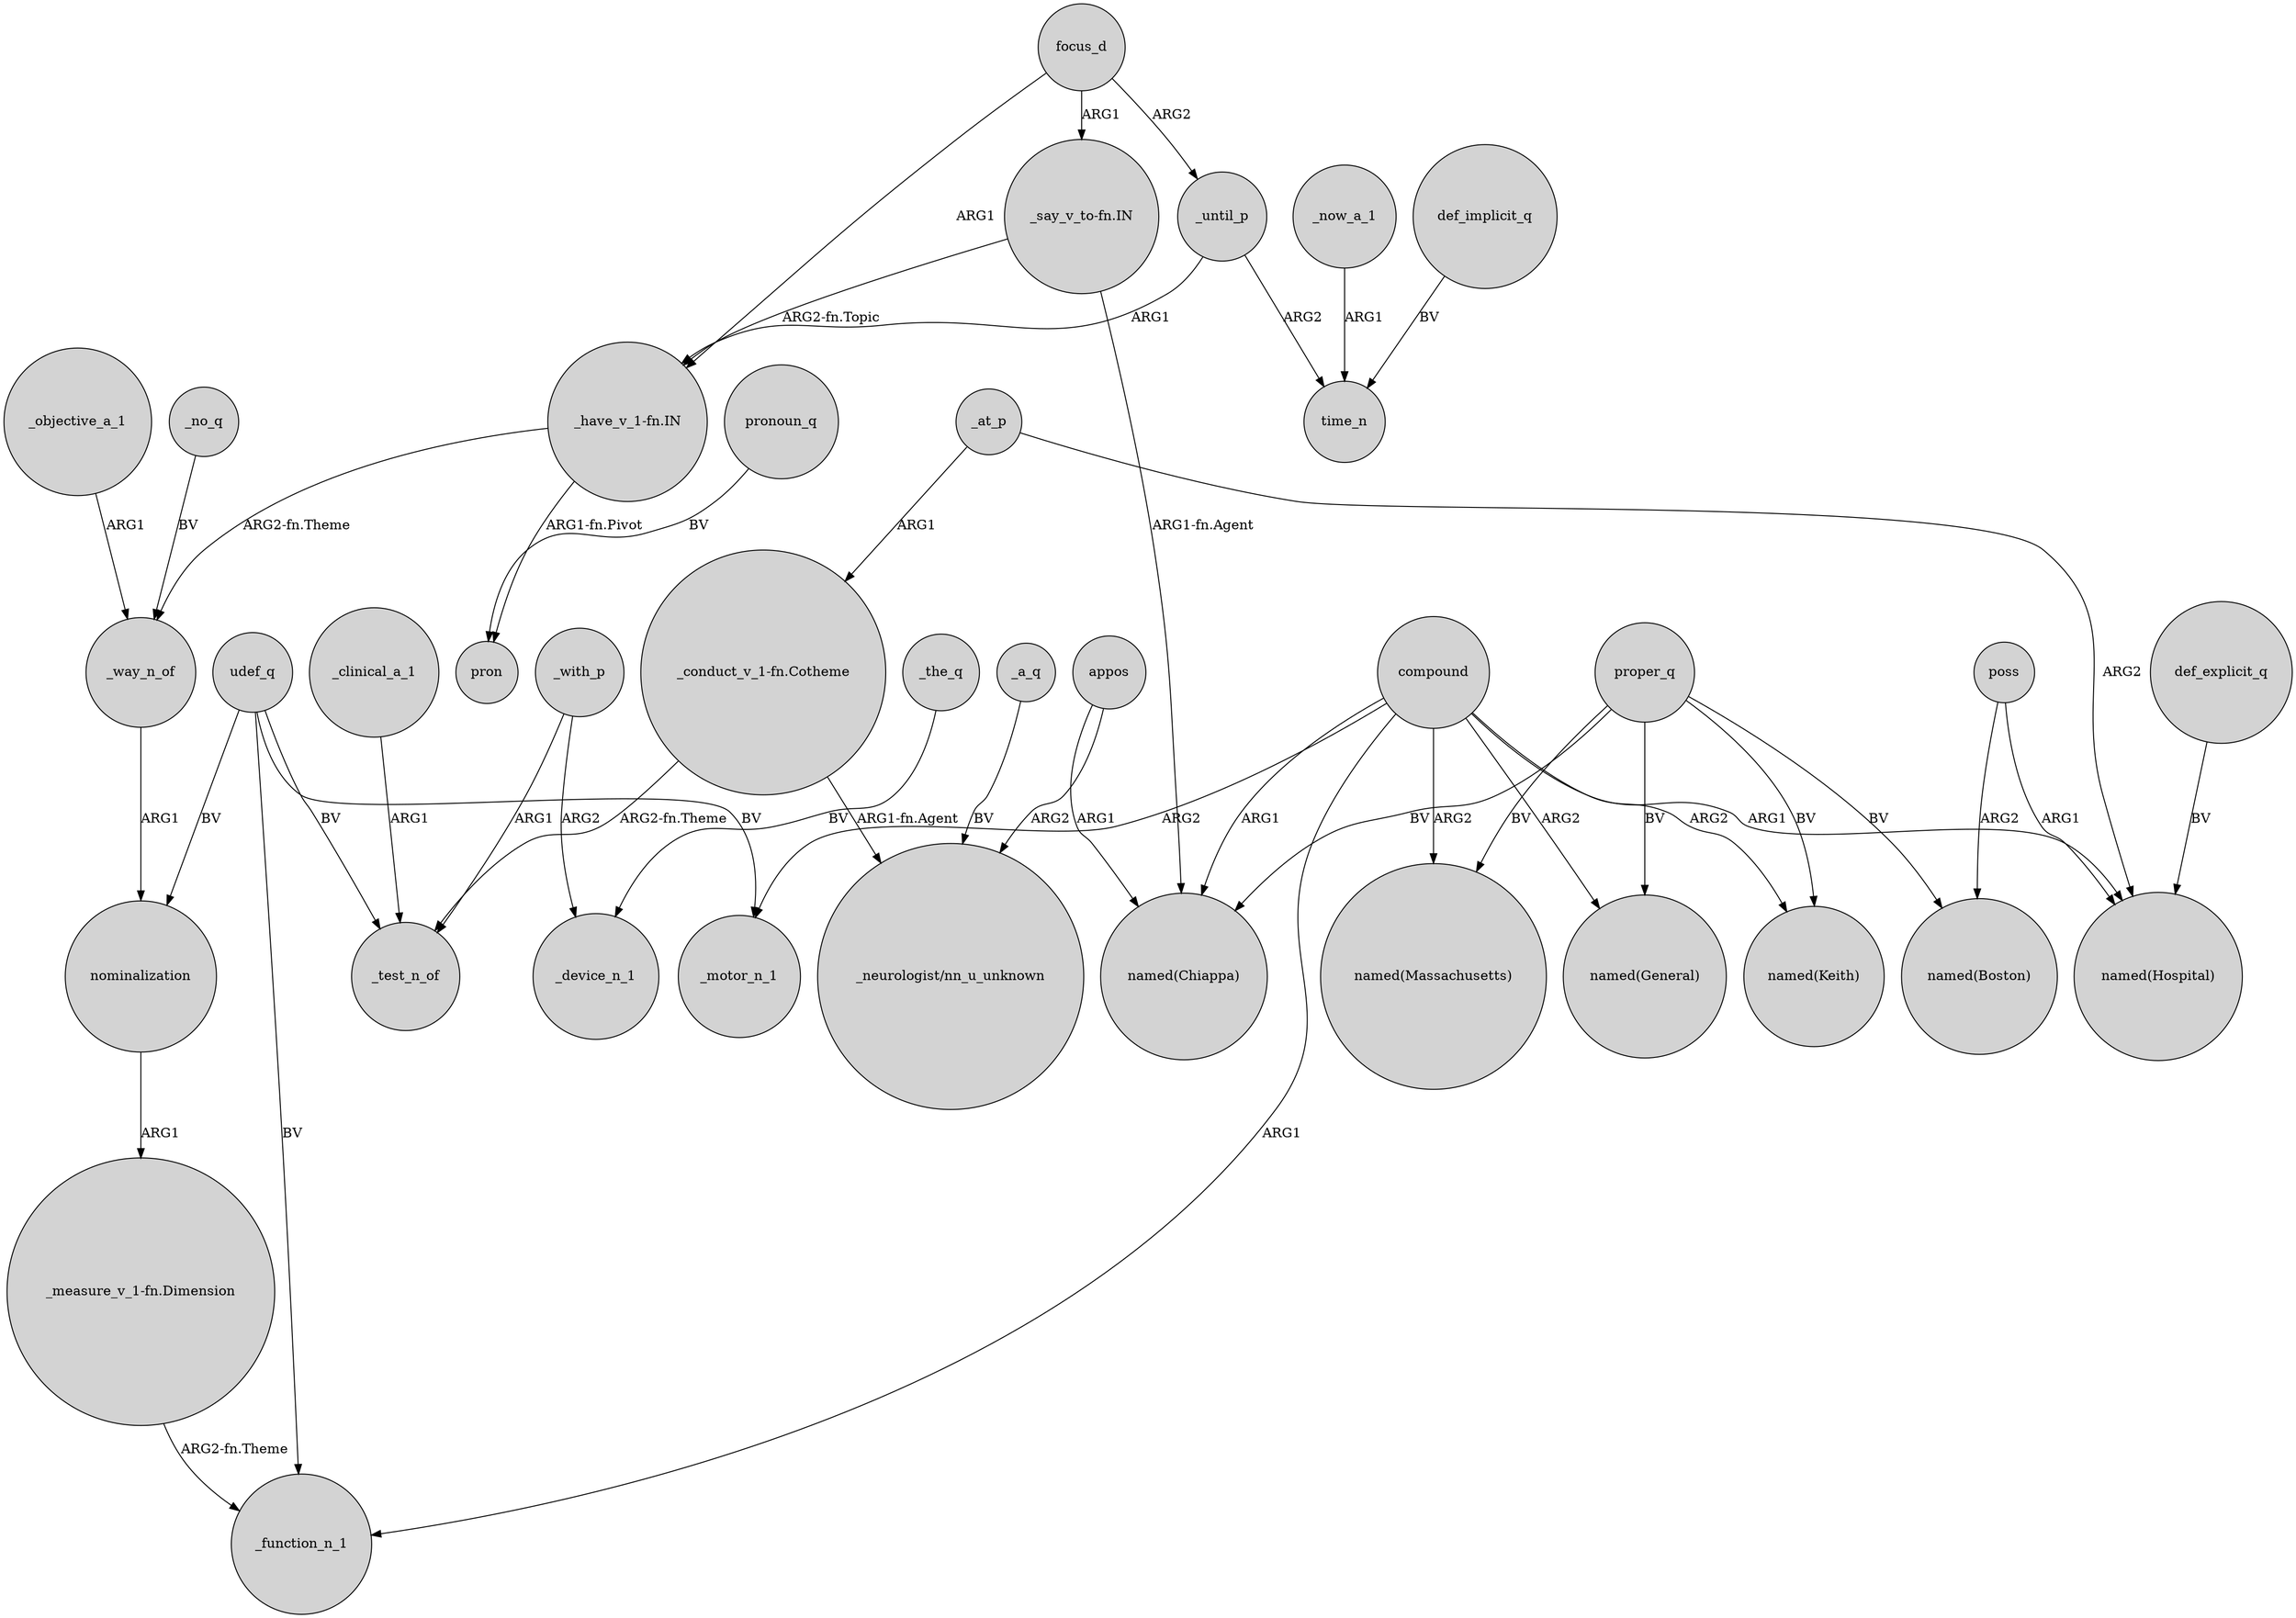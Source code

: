 digraph {
	node [shape=circle style=filled]
	focus_d -> "_have_v_1-fn.IN" [label=ARG1]
	compound -> _motor_n_1 [label=ARG2]
	_with_p -> _test_n_of [label=ARG1]
	compound -> "named(Massachusetts)" [label=ARG2]
	proper_q -> "named(Boston)" [label=BV]
	focus_d -> _until_p [label=ARG2]
	"_say_v_to-fn.IN" -> "named(Chiappa)" [label="ARG1-fn.Agent"]
	_a_q -> "_neurologist/nn_u_unknown" [label=BV]
	"_conduct_v_1-fn.Cotheme" -> _test_n_of [label="ARG2-fn.Theme"]
	udef_q -> _motor_n_1 [label=BV]
	def_explicit_q -> "named(Hospital)" [label=BV]
	proper_q -> "named(General)" [label=BV]
	_at_p -> "_conduct_v_1-fn.Cotheme" [label=ARG1]
	compound -> "named(Keith)" [label=ARG2]
	_objective_a_1 -> _way_n_of [label=ARG1]
	udef_q -> _test_n_of [label=BV]
	compound -> "named(General)" [label=ARG2]
	_until_p -> time_n [label=ARG2]
	"_have_v_1-fn.IN" -> pron [label="ARG1-fn.Pivot"]
	focus_d -> "_say_v_to-fn.IN" [label=ARG1]
	"_conduct_v_1-fn.Cotheme" -> "_neurologist/nn_u_unknown" [label="ARG1-fn.Agent"]
	appos -> "named(Chiappa)" [label=ARG1]
	pronoun_q -> pron [label=BV]
	_no_q -> _way_n_of [label=BV]
	udef_q -> _function_n_1 [label=BV]
	_with_p -> _device_n_1 [label=ARG2]
	_now_a_1 -> time_n [label=ARG1]
	appos -> "_neurologist/nn_u_unknown" [label=ARG2]
	compound -> "named(Chiappa)" [label=ARG1]
	udef_q -> nominalization [label=BV]
	compound -> _function_n_1 [label=ARG1]
	compound -> "named(Hospital)" [label=ARG1]
	nominalization -> "_measure_v_1-fn.Dimension" [label=ARG1]
	"_say_v_to-fn.IN" -> "_have_v_1-fn.IN" [label="ARG2-fn.Topic"]
	"_measure_v_1-fn.Dimension" -> _function_n_1 [label="ARG2-fn.Theme"]
	proper_q -> "named(Keith)" [label=BV]
	poss -> "named(Boston)" [label=ARG2]
	proper_q -> "named(Chiappa)" [label=BV]
	proper_q -> "named(Massachusetts)" [label=BV]
	_until_p -> "_have_v_1-fn.IN" [label=ARG1]
	_the_q -> _device_n_1 [label=BV]
	poss -> "named(Hospital)" [label=ARG1]
	_at_p -> "named(Hospital)" [label=ARG2]
	"_have_v_1-fn.IN" -> _way_n_of [label="ARG2-fn.Theme"]
	_way_n_of -> nominalization [label=ARG1]
	def_implicit_q -> time_n [label=BV]
	_clinical_a_1 -> _test_n_of [label=ARG1]
}
